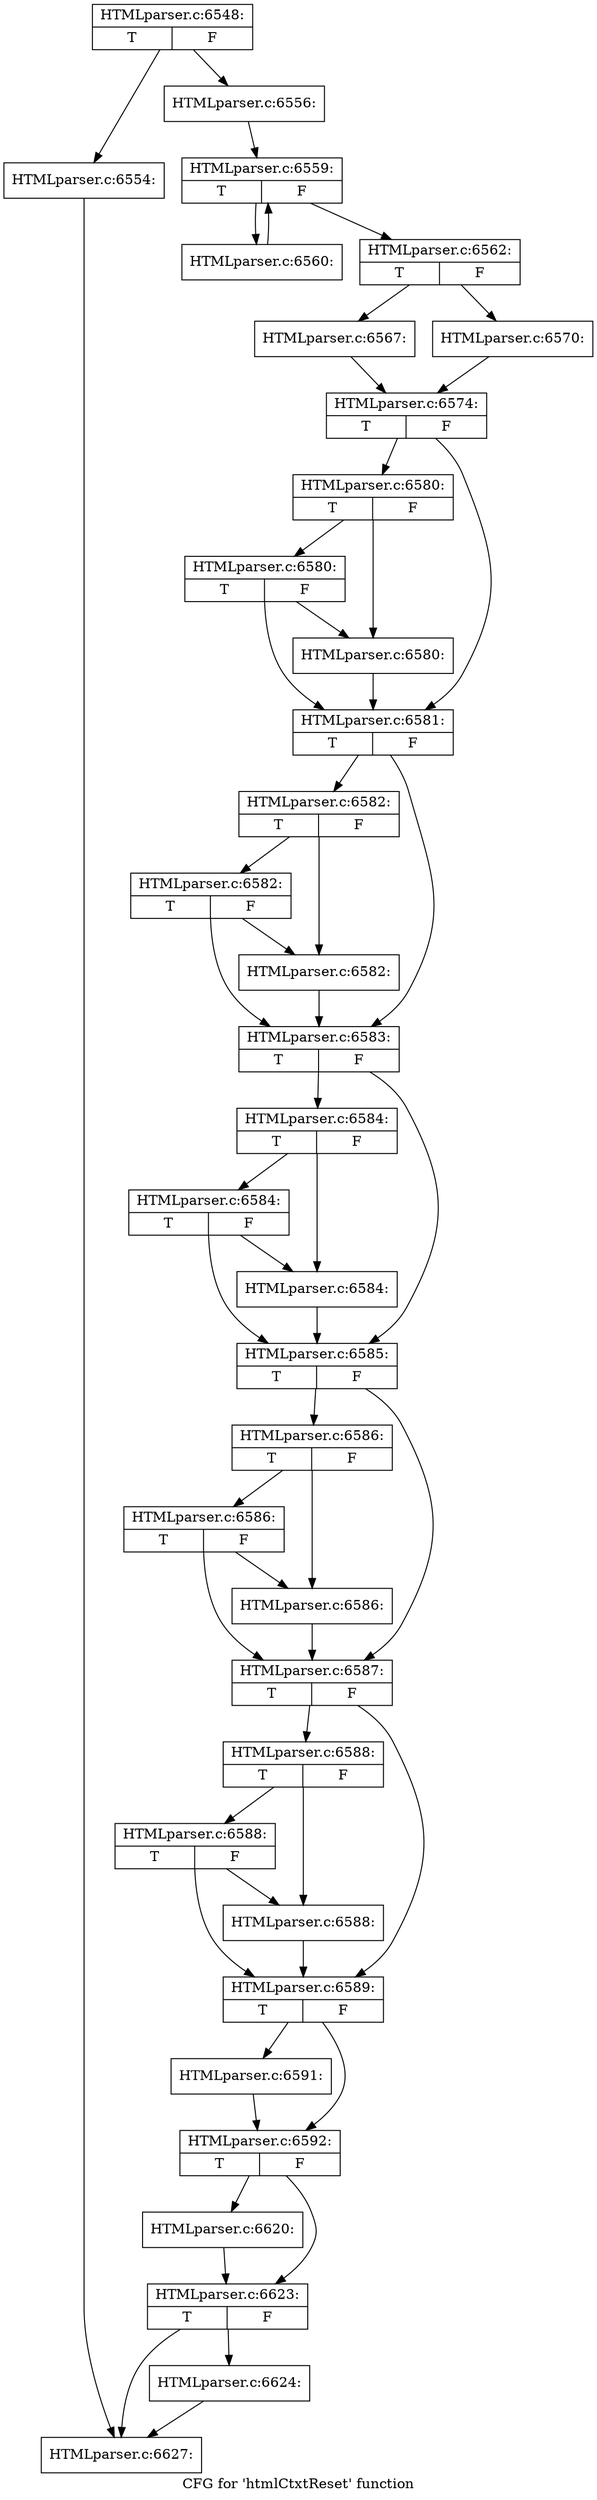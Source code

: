 digraph "CFG for 'htmlCtxtReset' function" {
	label="CFG for 'htmlCtxtReset' function";

	Node0x451be20 [shape=record,label="{HTMLparser.c:6548:|{<s0>T|<s1>F}}"];
	Node0x451be20 -> Node0x4523560;
	Node0x451be20 -> Node0x45235b0;
	Node0x4523560 [shape=record,label="{HTMLparser.c:6554:}"];
	Node0x4523560 -> Node0x45308b0;
	Node0x45235b0 [shape=record,label="{HTMLparser.c:6556:}"];
	Node0x45235b0 -> Node0x4523c30;
	Node0x4523c30 [shape=record,label="{HTMLparser.c:6559:|{<s0>T|<s1>F}}"];
	Node0x4523c30 -> Node0x4524770;
	Node0x4523c30 -> Node0x4523e50;
	Node0x4524770 [shape=record,label="{HTMLparser.c:6560:}"];
	Node0x4524770 -> Node0x4523c30;
	Node0x4523e50 [shape=record,label="{HTMLparser.c:6562:|{<s0>T|<s1>F}}"];
	Node0x4523e50 -> Node0x4524d10;
	Node0x4523e50 -> Node0x45253f0;
	Node0x4524d10 [shape=record,label="{HTMLparser.c:6567:}"];
	Node0x4524d10 -> Node0x45253a0;
	Node0x45253f0 [shape=record,label="{HTMLparser.c:6570:}"];
	Node0x45253f0 -> Node0x45253a0;
	Node0x45253a0 [shape=record,label="{HTMLparser.c:6574:|{<s0>T|<s1>F}}"];
	Node0x45253a0 -> Node0x4526dc0;
	Node0x45253a0 -> Node0x4526d70;
	Node0x4526dc0 [shape=record,label="{HTMLparser.c:6580:|{<s0>T|<s1>F}}"];
	Node0x4526dc0 -> Node0x45270b0;
	Node0x4526dc0 -> Node0x4526d20;
	Node0x45270b0 [shape=record,label="{HTMLparser.c:6580:|{<s0>T|<s1>F}}"];
	Node0x45270b0 -> Node0x4526d20;
	Node0x45270b0 -> Node0x4526d70;
	Node0x4526d20 [shape=record,label="{HTMLparser.c:6580:}"];
	Node0x4526d20 -> Node0x4526d70;
	Node0x4526d70 [shape=record,label="{HTMLparser.c:6581:|{<s0>T|<s1>F}}"];
	Node0x4526d70 -> Node0x45281a0;
	Node0x4526d70 -> Node0x4528150;
	Node0x45281a0 [shape=record,label="{HTMLparser.c:6582:|{<s0>T|<s1>F}}"];
	Node0x45281a0 -> Node0x4528460;
	Node0x45281a0 -> Node0x4527780;
	Node0x4528460 [shape=record,label="{HTMLparser.c:6582:|{<s0>T|<s1>F}}"];
	Node0x4528460 -> Node0x4527780;
	Node0x4528460 -> Node0x4528150;
	Node0x4527780 [shape=record,label="{HTMLparser.c:6582:}"];
	Node0x4527780 -> Node0x4528150;
	Node0x4528150 [shape=record,label="{HTMLparser.c:6583:|{<s0>T|<s1>F}}"];
	Node0x4528150 -> Node0x4528e60;
	Node0x4528150 -> Node0x4528e10;
	Node0x4528e60 [shape=record,label="{HTMLparser.c:6584:|{<s0>T|<s1>F}}"];
	Node0x4528e60 -> Node0x4529120;
	Node0x4528e60 -> Node0x4528dc0;
	Node0x4529120 [shape=record,label="{HTMLparser.c:6584:|{<s0>T|<s1>F}}"];
	Node0x4529120 -> Node0x4528dc0;
	Node0x4529120 -> Node0x4528e10;
	Node0x4528dc0 [shape=record,label="{HTMLparser.c:6584:}"];
	Node0x4528dc0 -> Node0x4528e10;
	Node0x4528e10 [shape=record,label="{HTMLparser.c:6585:|{<s0>T|<s1>F}}"];
	Node0x4528e10 -> Node0x4529b20;
	Node0x4528e10 -> Node0x4529ad0;
	Node0x4529b20 [shape=record,label="{HTMLparser.c:6586:|{<s0>T|<s1>F}}"];
	Node0x4529b20 -> Node0x4529de0;
	Node0x4529b20 -> Node0x4529a80;
	Node0x4529de0 [shape=record,label="{HTMLparser.c:6586:|{<s0>T|<s1>F}}"];
	Node0x4529de0 -> Node0x4529a80;
	Node0x4529de0 -> Node0x4529ad0;
	Node0x4529a80 [shape=record,label="{HTMLparser.c:6586:}"];
	Node0x4529a80 -> Node0x4529ad0;
	Node0x4529ad0 [shape=record,label="{HTMLparser.c:6587:|{<s0>T|<s1>F}}"];
	Node0x4529ad0 -> Node0x452a8d0;
	Node0x4529ad0 -> Node0x452a880;
	Node0x452a8d0 [shape=record,label="{HTMLparser.c:6588:|{<s0>T|<s1>F}}"];
	Node0x452a8d0 -> Node0x452abc0;
	Node0x452a8d0 -> Node0x452a830;
	Node0x452abc0 [shape=record,label="{HTMLparser.c:6588:|{<s0>T|<s1>F}}"];
	Node0x452abc0 -> Node0x452a830;
	Node0x452abc0 -> Node0x452a880;
	Node0x452a830 [shape=record,label="{HTMLparser.c:6588:}"];
	Node0x452a830 -> Node0x452a880;
	Node0x452a880 [shape=record,label="{HTMLparser.c:6589:|{<s0>T|<s1>F}}"];
	Node0x452a880 -> Node0x452b640;
	Node0x452a880 -> Node0x452b690;
	Node0x452b640 [shape=record,label="{HTMLparser.c:6591:}"];
	Node0x452b640 -> Node0x452b690;
	Node0x452b690 [shape=record,label="{HTMLparser.c:6592:|{<s0>T|<s1>F}}"];
	Node0x452b690 -> Node0x452beb0;
	Node0x452b690 -> Node0x45300d0;
	Node0x452beb0 [shape=record,label="{HTMLparser.c:6620:}"];
	Node0x452beb0 -> Node0x45300d0;
	Node0x45300d0 [shape=record,label="{HTMLparser.c:6623:|{<s0>T|<s1>F}}"];
	Node0x45300d0 -> Node0x452fef0;
	Node0x45300d0 -> Node0x45308b0;
	Node0x452fef0 [shape=record,label="{HTMLparser.c:6624:}"];
	Node0x452fef0 -> Node0x45308b0;
	Node0x45308b0 [shape=record,label="{HTMLparser.c:6627:}"];
}
